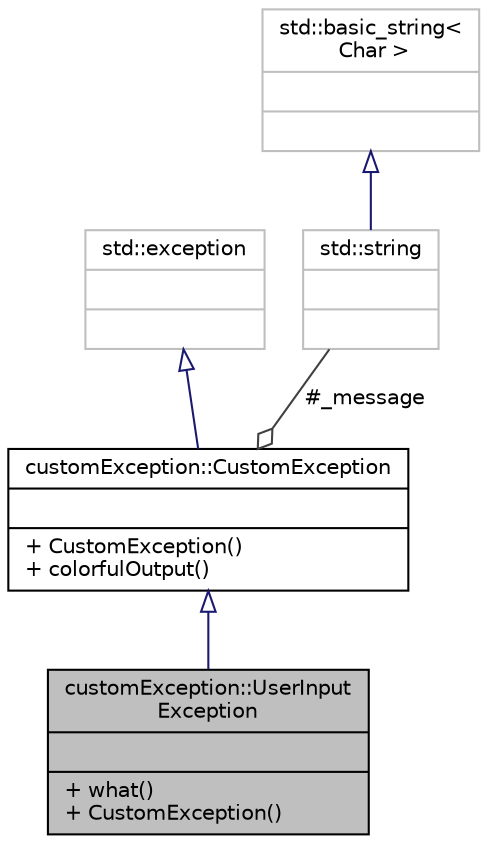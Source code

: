 digraph "customException::UserInputException"
{
 // LATEX_PDF_SIZE
  edge [fontname="Helvetica",fontsize="10",labelfontname="Helvetica",labelfontsize="10"];
  node [fontname="Helvetica",fontsize="10",shape=record];
  Node1 [label="{customException::UserInput\lException\n||+ what()\l+ CustomException()\l}",height=0.2,width=0.4,color="black", fillcolor="grey75", style="filled", fontcolor="black",tooltip="Exception for user input errors (CLI)"];
  Node2 -> Node1 [dir="back",color="midnightblue",fontsize="10",style="solid",arrowtail="onormal",fontname="Helvetica"];
  Node2 [label="{customException::CustomException\n||+ CustomException()\l+ colorfulOutput()\l}",height=0.2,width=0.4,color="black", fillcolor="white", style="filled",URL="$classcustomException_1_1CustomException.html",tooltip="Custom exception base class."];
  Node3 -> Node2 [dir="back",color="midnightblue",fontsize="10",style="solid",arrowtail="onormal",fontname="Helvetica"];
  Node3 [label="{std::exception\n||}",height=0.2,width=0.4,color="grey75", fillcolor="white", style="filled",tooltip=" "];
  Node4 -> Node2 [color="grey25",fontsize="10",style="solid",label=" #_message" ,arrowhead="odiamond",fontname="Helvetica"];
  Node4 [label="{std::string\n||}",height=0.2,width=0.4,color="grey75", fillcolor="white", style="filled",tooltip=" "];
  Node5 -> Node4 [dir="back",color="midnightblue",fontsize="10",style="solid",arrowtail="onormal",fontname="Helvetica"];
  Node5 [label="{std::basic_string\<\l Char \>\n||}",height=0.2,width=0.4,color="grey75", fillcolor="white", style="filled",tooltip=" "];
}

